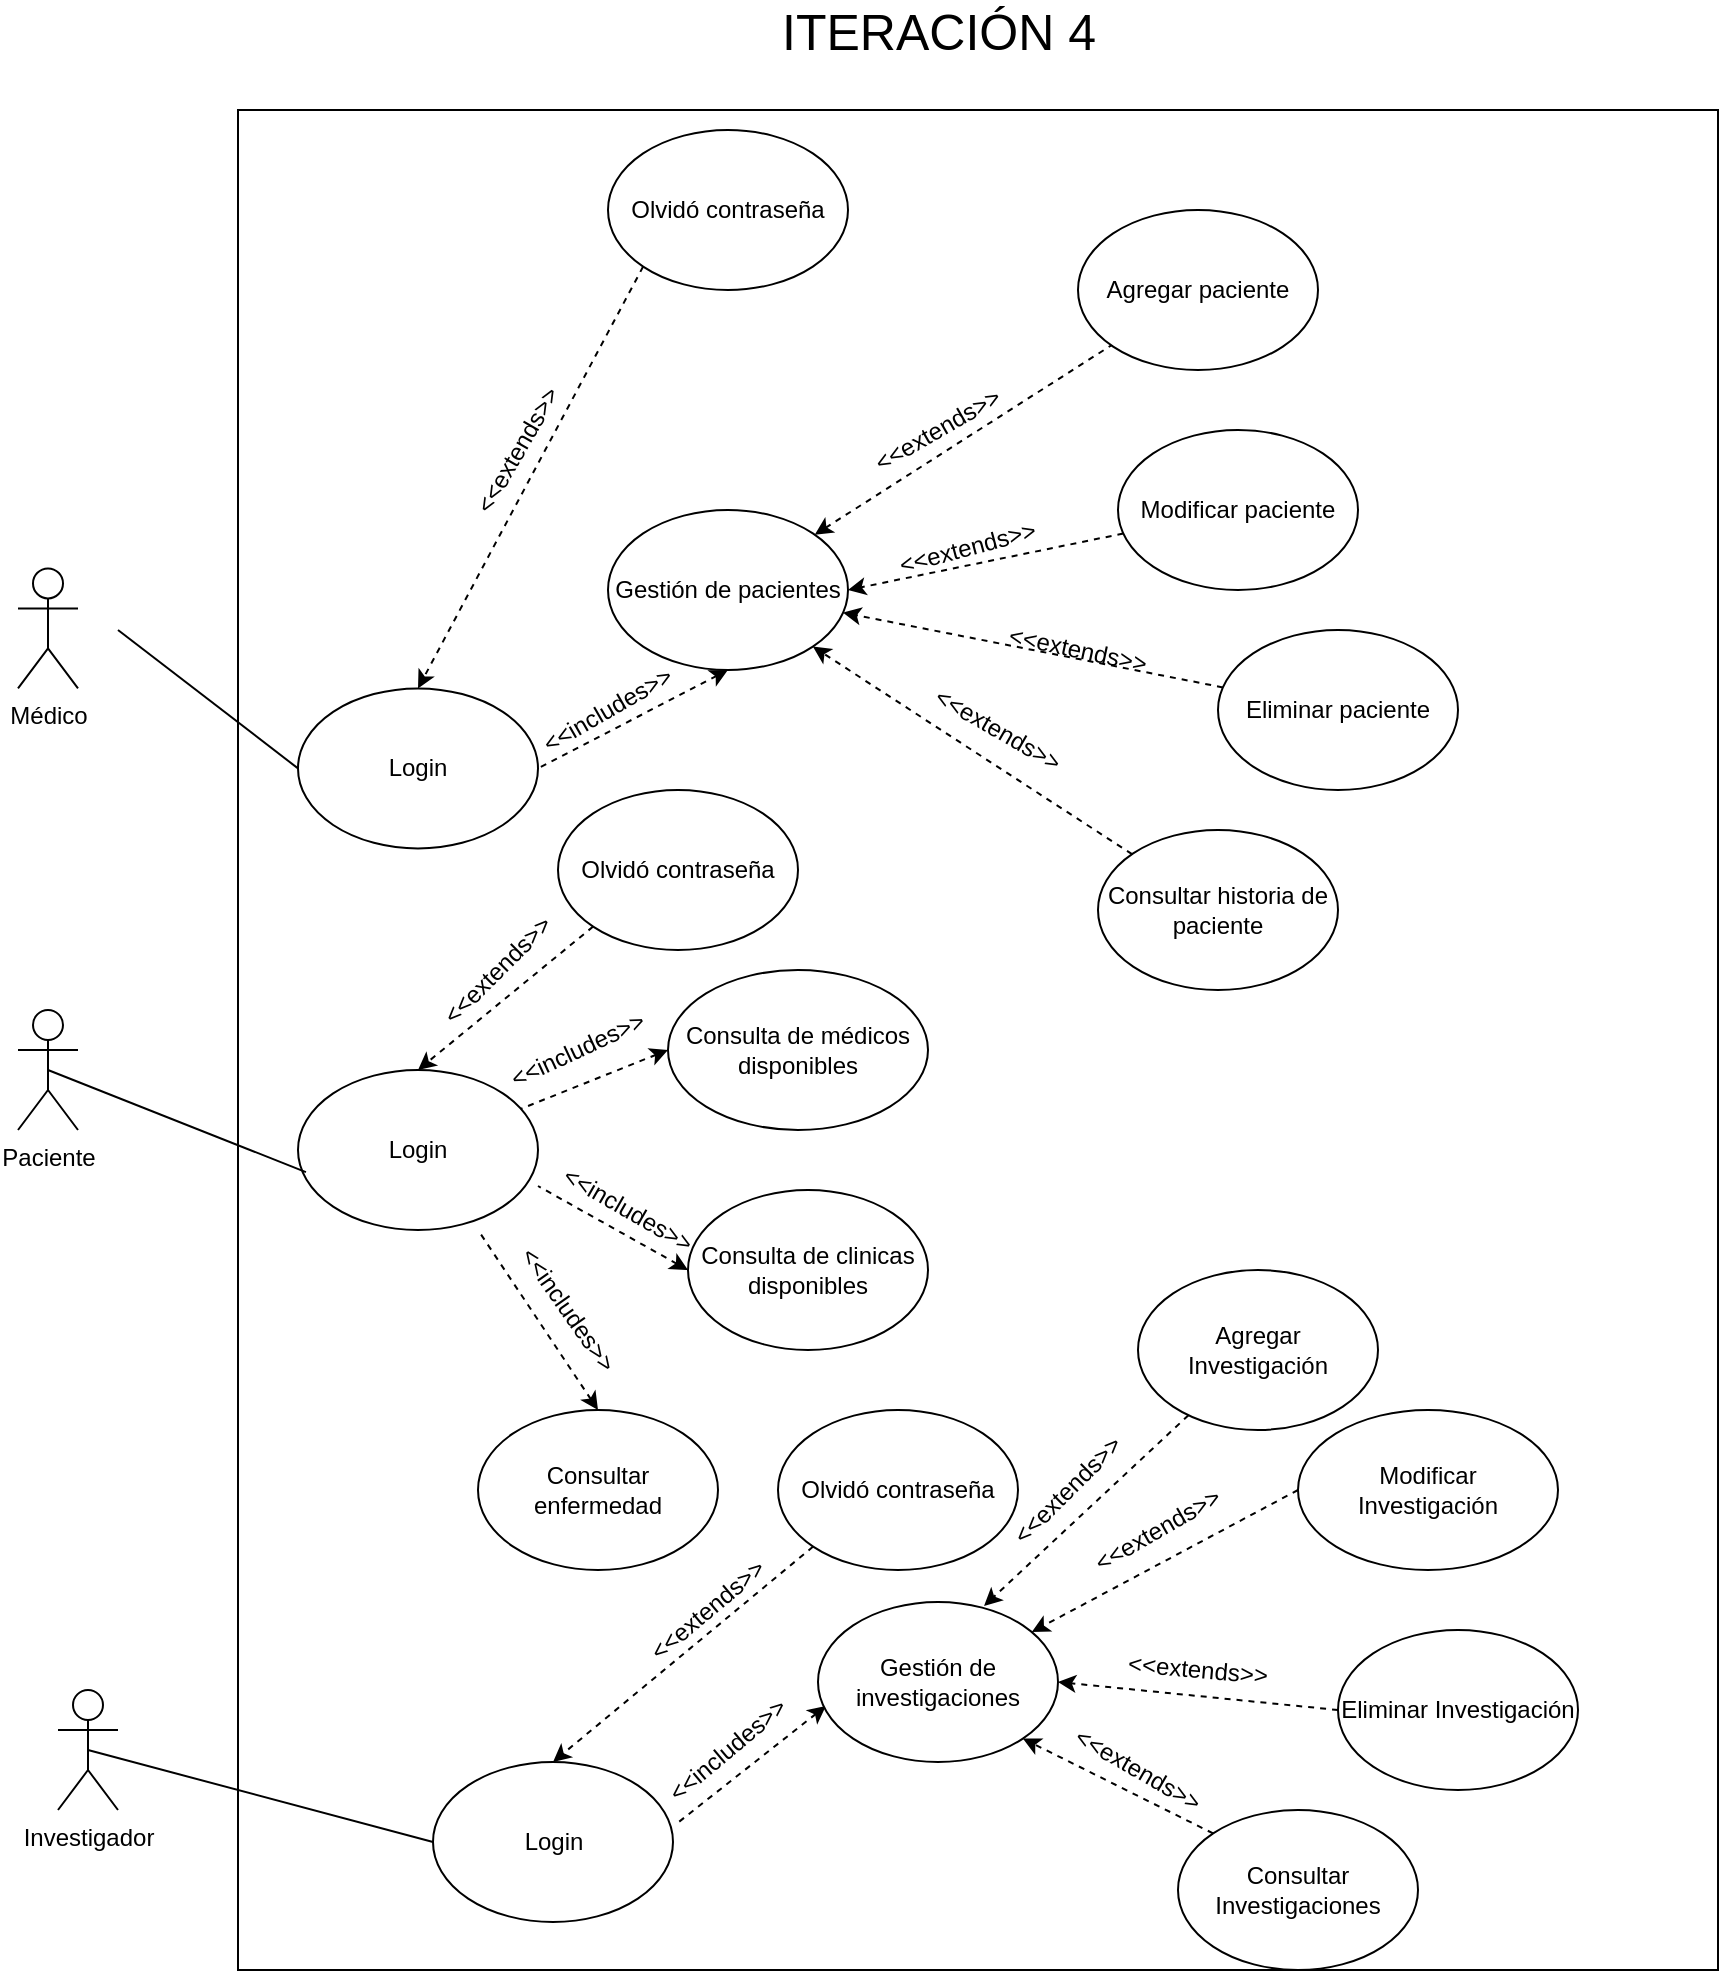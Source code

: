 <mxfile version="13.2.4" type="device"><diagram id="-ACVflKgiabSN8yhp3G4" name="CU"><mxGraphModel dx="1182" dy="1892" grid="1" gridSize="10" guides="1" tooltips="1" connect="1" arrows="1" fold="1" page="1" pageScale="1" pageWidth="850" pageHeight="1100" math="0" shadow="0"><root><mxCell id="0"/><mxCell id="1" parent="0"/><mxCell id="7fuzd0Y9Ltbrbu4VAPbf-1" value="" style="whiteSpace=wrap;html=1;" parent="1" vertex="1"><mxGeometry x="260" y="-940" width="740" height="930" as="geometry"/></mxCell><mxCell id="7fuzd0Y9Ltbrbu4VAPbf-2" value="&lt;font style=&quot;font-size: 25px&quot;&gt;ITERACIÓN 4&lt;/font&gt;" style="text;html=1;align=center;verticalAlign=middle;resizable=0;points=[];autosize=1;" parent="1" vertex="1"><mxGeometry x="525" y="-990" width="170" height="20" as="geometry"/></mxCell><mxCell id="7fuzd0Y9Ltbrbu4VAPbf-11" value="Paciente" style="shape=umlActor;verticalLabelPosition=bottom;labelBackgroundColor=#ffffff;verticalAlign=top;html=1;outlineConnect=0;" parent="1" vertex="1"><mxGeometry x="150" y="-490" width="30" height="60" as="geometry"/></mxCell><mxCell id="iauwkTiDGuxP9Xn64ftJ-8" style="rounded=0;orthogonalLoop=1;jettySize=auto;html=1;endArrow=none;endFill=0;startArrow=classic;startFill=1;dashed=1;" parent="1" source="7fuzd0Y9Ltbrbu4VAPbf-28" target="7fuzd0Y9Ltbrbu4VAPbf-29" edge="1"><mxGeometry relative="1" as="geometry"/></mxCell><mxCell id="iauwkTiDGuxP9Xn64ftJ-16" style="edgeStyle=none;rounded=0;orthogonalLoop=1;jettySize=auto;html=1;exitX=0;exitY=0.5;exitDx=0;exitDy=0;startArrow=none;startFill=0;endArrow=none;endFill=0;" parent="1" source="Mkmgk7FTtIjIYZITiM05-25" edge="1"><mxGeometry relative="1" as="geometry"><mxPoint x="200" y="-680" as="targetPoint"/></mxGeometry></mxCell><mxCell id="7fuzd0Y9Ltbrbu4VAPbf-28" value="Gestión de pacientes" style="ellipse;whiteSpace=wrap;html=1;" parent="1" vertex="1"><mxGeometry x="445" y="-740" width="120" height="80" as="geometry"/></mxCell><mxCell id="7fuzd0Y9Ltbrbu4VAPbf-29" value="Agregar paciente" style="ellipse;whiteSpace=wrap;html=1;" parent="1" vertex="1"><mxGeometry x="680" y="-890" width="120" height="80" as="geometry"/></mxCell><mxCell id="iauwkTiDGuxP9Xn64ftJ-10" style="edgeStyle=none;rounded=0;orthogonalLoop=1;jettySize=auto;html=1;dashed=1;startArrow=none;startFill=0;endArrow=classic;endFill=1;" parent="1" source="7fuzd0Y9Ltbrbu4VAPbf-31" edge="1" target="7fuzd0Y9Ltbrbu4VAPbf-28"><mxGeometry relative="1" as="geometry"><mxPoint x="440" y="-727" as="targetPoint"/></mxGeometry></mxCell><mxCell id="7fuzd0Y9Ltbrbu4VAPbf-31" value="Eliminar paciente" style="ellipse;whiteSpace=wrap;html=1;" parent="1" vertex="1"><mxGeometry x="750" y="-680" width="120" height="80" as="geometry"/></mxCell><mxCell id="iauwkTiDGuxP9Xn64ftJ-11" style="edgeStyle=none;rounded=0;orthogonalLoop=1;jettySize=auto;html=1;entryX=1;entryY=1;entryDx=0;entryDy=0;dashed=1;startArrow=none;startFill=0;endArrow=classic;endFill=1;" parent="1" source="7fuzd0Y9Ltbrbu4VAPbf-32" target="7fuzd0Y9Ltbrbu4VAPbf-28" edge="1"><mxGeometry relative="1" as="geometry"/></mxCell><mxCell id="7fuzd0Y9Ltbrbu4VAPbf-32" value="Consultar historia de paciente" style="ellipse;whiteSpace=wrap;html=1;" parent="1" vertex="1"><mxGeometry x="690" y="-580" width="120" height="80" as="geometry"/></mxCell><mxCell id="7fuzd0Y9Ltbrbu4VAPbf-40" value="Consulta de clinicas disponibles" style="ellipse;whiteSpace=wrap;html=1;" parent="1" vertex="1"><mxGeometry x="485" y="-400" width="120" height="80" as="geometry"/></mxCell><mxCell id="7fuzd0Y9Ltbrbu4VAPbf-42" value="Consultar enfermedad" style="ellipse;whiteSpace=wrap;html=1;" parent="1" vertex="1"><mxGeometry x="380" y="-290.0" width="120" height="80" as="geometry"/></mxCell><mxCell id="iauwkTiDGuxP9Xn64ftJ-9" style="edgeStyle=none;rounded=0;orthogonalLoop=1;jettySize=auto;html=1;entryX=1;entryY=0.5;entryDx=0;entryDy=0;dashed=1;startArrow=none;startFill=0;endArrow=classic;endFill=1;" parent="1" source="7fuzd0Y9Ltbrbu4VAPbf-52" target="7fuzd0Y9Ltbrbu4VAPbf-28" edge="1"><mxGeometry relative="1" as="geometry"/></mxCell><mxCell id="7fuzd0Y9Ltbrbu4VAPbf-52" value="Modificar paciente" style="ellipse;whiteSpace=wrap;html=1;" parent="1" vertex="1"><mxGeometry x="700" y="-780" width="120" height="80" as="geometry"/></mxCell><mxCell id="iauwkTiDGuxP9Xn64ftJ-1" value="Médico" style="shape=umlActor;verticalLabelPosition=bottom;labelBackgroundColor=#ffffff;verticalAlign=top;html=1;outlineConnect=0;" parent="1" vertex="1"><mxGeometry x="150" y="-710.8" width="30" height="60" as="geometry"/></mxCell><mxCell id="iauwkTiDGuxP9Xn64ftJ-17" value="&amp;lt;&amp;lt;extends&amp;gt;&amp;gt;" style="text;html=1;strokeColor=none;fillColor=none;align=center;verticalAlign=middle;whiteSpace=wrap;rounded=0;rotation=-30;" parent="1" vertex="1"><mxGeometry x="590" y="-790" width="40" height="20" as="geometry"/></mxCell><mxCell id="iauwkTiDGuxP9Xn64ftJ-18" value="&amp;lt;&amp;lt;extends&amp;gt;&amp;gt;" style="text;html=1;strokeColor=none;fillColor=none;align=center;verticalAlign=middle;whiteSpace=wrap;rounded=0;rotation=-15;" parent="1" vertex="1"><mxGeometry x="605" y="-730.8" width="40" height="20" as="geometry"/></mxCell><mxCell id="iauwkTiDGuxP9Xn64ftJ-19" value="&amp;lt;&amp;lt;extends&amp;gt;&amp;gt;" style="text;html=1;strokeColor=none;fillColor=none;align=center;verticalAlign=middle;whiteSpace=wrap;rounded=0;rotation=12;" parent="1" vertex="1"><mxGeometry x="660" y="-680" width="40" height="20" as="geometry"/></mxCell><mxCell id="iauwkTiDGuxP9Xn64ftJ-20" value="&amp;lt;&amp;lt;extends&amp;gt;&amp;gt;" style="text;html=1;strokeColor=none;fillColor=none;align=center;verticalAlign=middle;whiteSpace=wrap;rounded=0;rotation=30;" parent="1" vertex="1"><mxGeometry x="620" y="-640" width="40" height="20" as="geometry"/></mxCell><mxCell id="KcA6Z2ZYKx2WANhfiePy-1" value="Consulta de médicos disponibles" style="ellipse;whiteSpace=wrap;html=1;" parent="1" vertex="1"><mxGeometry x="475" y="-510" width="130" height="80" as="geometry"/></mxCell><mxCell id="Mkmgk7FTtIjIYZITiM05-9" value="Login" style="ellipse;whiteSpace=wrap;html=1;" vertex="1" parent="1"><mxGeometry x="290" y="-460" width="120" height="80" as="geometry"/></mxCell><mxCell id="Mkmgk7FTtIjIYZITiM05-13" style="edgeStyle=none;rounded=0;orthogonalLoop=1;jettySize=auto;html=1;exitX=0.033;exitY=0.638;exitDx=0;exitDy=0;startArrow=none;startFill=0;endArrow=none;endFill=0;entryX=0.5;entryY=0.5;entryDx=0;entryDy=0;entryPerimeter=0;exitPerimeter=0;" edge="1" parent="1" source="Mkmgk7FTtIjIYZITiM05-9" target="7fuzd0Y9Ltbrbu4VAPbf-11"><mxGeometry relative="1" as="geometry"><mxPoint x="210" y="-670" as="targetPoint"/><mxPoint x="340" y="-740.8" as="sourcePoint"/></mxGeometry></mxCell><mxCell id="Mkmgk7FTtIjIYZITiM05-16" style="edgeStyle=none;rounded=0;orthogonalLoop=1;jettySize=auto;html=1;dashed=1;startArrow=classic;startFill=1;endArrow=none;endFill=0;exitX=0;exitY=0.5;exitDx=0;exitDy=0;" edge="1" parent="1" source="KcA6Z2ZYKx2WANhfiePy-1" target="Mkmgk7FTtIjIYZITiM05-9"><mxGeometry relative="1" as="geometry"><mxPoint x="594.788" y="-572.387" as="sourcePoint"/><mxPoint x="442.426" y="-712.516" as="targetPoint"/></mxGeometry></mxCell><mxCell id="Mkmgk7FTtIjIYZITiM05-19" style="edgeStyle=none;rounded=0;orthogonalLoop=1;jettySize=auto;html=1;dashed=1;startArrow=classic;startFill=1;endArrow=none;endFill=0;exitX=0;exitY=0.5;exitDx=0;exitDy=0;entryX=1;entryY=0.725;entryDx=0;entryDy=0;entryPerimeter=0;" edge="1" parent="1" source="7fuzd0Y9Ltbrbu4VAPbf-40" target="Mkmgk7FTtIjIYZITiM05-9"><mxGeometry relative="1" as="geometry"><mxPoint x="485" y="-460" as="sourcePoint"/><mxPoint x="411.45" y="-430.58" as="targetPoint"/></mxGeometry></mxCell><mxCell id="Mkmgk7FTtIjIYZITiM05-20" style="edgeStyle=none;rounded=0;orthogonalLoop=1;jettySize=auto;html=1;dashed=1;startArrow=classic;startFill=1;endArrow=none;endFill=0;exitX=0.5;exitY=0;exitDx=0;exitDy=0;entryX=0.75;entryY=1;entryDx=0;entryDy=0;entryPerimeter=0;" edge="1" parent="1" source="7fuzd0Y9Ltbrbu4VAPbf-42" target="Mkmgk7FTtIjIYZITiM05-9"><mxGeometry relative="1" as="geometry"><mxPoint x="495" y="-450" as="sourcePoint"/><mxPoint x="421.45" y="-420.58" as="targetPoint"/></mxGeometry></mxCell><mxCell id="Mkmgk7FTtIjIYZITiM05-22" value="&amp;lt;&amp;lt;includes&amp;gt;&amp;gt;" style="text;html=1;strokeColor=none;fillColor=none;align=center;verticalAlign=middle;whiteSpace=wrap;rounded=0;rotation=-25;" vertex="1" parent="1"><mxGeometry x="410" y="-480" width="40" height="20" as="geometry"/></mxCell><mxCell id="Mkmgk7FTtIjIYZITiM05-23" value="&amp;lt;&amp;lt;includes&amp;gt;&amp;gt;" style="text;html=1;strokeColor=none;fillColor=none;align=center;verticalAlign=middle;whiteSpace=wrap;rounded=0;rotation=30;" vertex="1" parent="1"><mxGeometry x="435" y="-400" width="40" height="20" as="geometry"/></mxCell><mxCell id="Mkmgk7FTtIjIYZITiM05-24" value="&amp;lt;&amp;lt;includes&amp;gt;&amp;gt;" style="text;html=1;strokeColor=none;fillColor=none;align=center;verticalAlign=middle;whiteSpace=wrap;rounded=0;rotation=55;" vertex="1" parent="1"><mxGeometry x="405" y="-350" width="40" height="20" as="geometry"/></mxCell><mxCell id="Mkmgk7FTtIjIYZITiM05-25" value="Login" style="ellipse;whiteSpace=wrap;html=1;" vertex="1" parent="1"><mxGeometry x="290" y="-650.8" width="120" height="80" as="geometry"/></mxCell><mxCell id="Mkmgk7FTtIjIYZITiM05-26" style="edgeStyle=none;rounded=0;orthogonalLoop=1;jettySize=auto;html=1;entryX=1;entryY=0.5;entryDx=0;entryDy=0;dashed=1;startArrow=classic;startFill=1;endArrow=none;endFill=0;exitX=0.5;exitY=1;exitDx=0;exitDy=0;" edge="1" parent="1" source="7fuzd0Y9Ltbrbu4VAPbf-28" target="Mkmgk7FTtIjIYZITiM05-25"><mxGeometry relative="1" as="geometry"><mxPoint x="594.788" y="-572.387" as="sourcePoint"/><mxPoint x="442.426" y="-712.516" as="targetPoint"/></mxGeometry></mxCell><mxCell id="Mkmgk7FTtIjIYZITiM05-27" value="&lt;span&gt;&amp;lt;&amp;lt;includes&amp;gt;&amp;gt;&lt;/span&gt;" style="text;html=1;strokeColor=none;fillColor=none;align=center;verticalAlign=middle;whiteSpace=wrap;rounded=0;rotation=-30;" vertex="1" parent="1"><mxGeometry x="425" y="-650" width="40" height="20" as="geometry"/></mxCell><mxCell id="Mkmgk7FTtIjIYZITiM05-31" value="Investigador" style="shape=umlActor;verticalLabelPosition=bottom;labelBackgroundColor=#ffffff;verticalAlign=top;html=1;outlineConnect=0;" vertex="1" parent="1"><mxGeometry x="170" y="-150" width="30" height="60" as="geometry"/></mxCell><mxCell id="Mkmgk7FTtIjIYZITiM05-32" style="edgeStyle=none;rounded=0;orthogonalLoop=1;jettySize=auto;html=1;exitX=0;exitY=0.5;exitDx=0;exitDy=0;startArrow=none;startFill=0;endArrow=none;endFill=0;entryX=0.5;entryY=0.5;entryDx=0;entryDy=0;entryPerimeter=0;" edge="1" parent="1" source="Mkmgk7FTtIjIYZITiM05-33" target="Mkmgk7FTtIjIYZITiM05-31"><mxGeometry relative="1" as="geometry"><mxPoint x="252.5" y="-134" as="targetPoint"/></mxGeometry></mxCell><mxCell id="Mkmgk7FTtIjIYZITiM05-33" value="Login" style="ellipse;whiteSpace=wrap;html=1;" vertex="1" parent="1"><mxGeometry x="357.5" y="-114" width="120" height="80" as="geometry"/></mxCell><mxCell id="Mkmgk7FTtIjIYZITiM05-34" style="edgeStyle=none;rounded=0;orthogonalLoop=1;jettySize=auto;html=1;entryX=1.013;entryY=0.388;entryDx=0;entryDy=0;dashed=1;startArrow=classic;startFill=1;endArrow=none;endFill=0;exitX=0.033;exitY=0.65;exitDx=0;exitDy=0;exitPerimeter=0;entryPerimeter=0;" edge="1" parent="1" target="Mkmgk7FTtIjIYZITiM05-33" source="Mkmgk7FTtIjIYZITiM05-46"><mxGeometry relative="1" as="geometry"><mxPoint x="401" y="-170" as="sourcePoint"/><mxPoint x="494.926" y="-166.516" as="targetPoint"/></mxGeometry></mxCell><mxCell id="Mkmgk7FTtIjIYZITiM05-35" value="&lt;span&gt;&amp;lt;&amp;lt;includes&amp;gt;&amp;gt;&lt;/span&gt;" style="text;html=1;strokeColor=none;fillColor=none;align=center;verticalAlign=middle;whiteSpace=wrap;rounded=0;rotation=-40;" vertex="1" parent="1"><mxGeometry x="485" y="-130" width="40" height="20" as="geometry"/></mxCell><mxCell id="Mkmgk7FTtIjIYZITiM05-37" value="Olvidó contraseña" style="ellipse;whiteSpace=wrap;html=1;" vertex="1" parent="1"><mxGeometry x="420" y="-600" width="120" height="80" as="geometry"/></mxCell><mxCell id="Mkmgk7FTtIjIYZITiM05-39" style="edgeStyle=none;rounded=0;orthogonalLoop=1;jettySize=auto;html=1;dashed=1;startArrow=none;startFill=0;endArrow=classic;endFill=1;exitX=0;exitY=1;exitDx=0;exitDy=0;entryX=0.5;entryY=0;entryDx=0;entryDy=0;" edge="1" parent="1" source="Mkmgk7FTtIjIYZITiM05-37" target="Mkmgk7FTtIjIYZITiM05-9"><mxGeometry relative="1" as="geometry"><mxPoint x="485" y="-460" as="sourcePoint"/><mxPoint x="411.45" y="-430.58" as="targetPoint"/></mxGeometry></mxCell><mxCell id="Mkmgk7FTtIjIYZITiM05-41" value="Olvidó contraseña" style="ellipse;whiteSpace=wrap;html=1;" vertex="1" parent="1"><mxGeometry x="445" y="-930" width="120" height="80" as="geometry"/></mxCell><mxCell id="Mkmgk7FTtIjIYZITiM05-42" style="edgeStyle=none;rounded=0;orthogonalLoop=1;jettySize=auto;html=1;dashed=1;startArrow=none;startFill=0;endArrow=classic;endFill=1;exitX=0;exitY=1;exitDx=0;exitDy=0;entryX=0.5;entryY=0;entryDx=0;entryDy=0;" edge="1" parent="1" source="Mkmgk7FTtIjIYZITiM05-41" target="Mkmgk7FTtIjIYZITiM05-25"><mxGeometry relative="1" as="geometry"><mxPoint x="470" y="-770" as="sourcePoint"/><mxPoint x="335" y="-770" as="targetPoint"/></mxGeometry></mxCell><mxCell id="Mkmgk7FTtIjIYZITiM05-46" value="Gestión de investigaciones" style="ellipse;whiteSpace=wrap;html=1;" vertex="1" parent="1"><mxGeometry x="550" y="-194" width="120" height="80" as="geometry"/></mxCell><mxCell id="Mkmgk7FTtIjIYZITiM05-47" value="Consultar Investigaciones" style="ellipse;whiteSpace=wrap;html=1;" vertex="1" parent="1"><mxGeometry x="730" y="-90.0" width="120" height="80" as="geometry"/></mxCell><mxCell id="Mkmgk7FTtIjIYZITiM05-48" value="Modificar&lt;br&gt;Investigación" style="ellipse;whiteSpace=wrap;html=1;" vertex="1" parent="1"><mxGeometry x="790" y="-290" width="130" height="80" as="geometry"/></mxCell><mxCell id="Mkmgk7FTtIjIYZITiM05-49" value="Agregar&lt;br&gt;Investigación" style="ellipse;whiteSpace=wrap;html=1;" vertex="1" parent="1"><mxGeometry x="710" y="-360" width="120" height="80" as="geometry"/></mxCell><mxCell id="Mkmgk7FTtIjIYZITiM05-50" value="Eliminar Investigación" style="ellipse;whiteSpace=wrap;html=1;" vertex="1" parent="1"><mxGeometry x="810" y="-180" width="120" height="80" as="geometry"/></mxCell><mxCell id="Mkmgk7FTtIjIYZITiM05-51" value="Olvidó contraseña" style="ellipse;whiteSpace=wrap;html=1;" vertex="1" parent="1"><mxGeometry x="530" y="-290" width="120" height="80" as="geometry"/></mxCell><mxCell id="Mkmgk7FTtIjIYZITiM05-52" style="edgeStyle=none;rounded=0;orthogonalLoop=1;jettySize=auto;html=1;dashed=1;startArrow=none;startFill=0;endArrow=classic;endFill=1;exitX=0;exitY=1;exitDx=0;exitDy=0;entryX=0.5;entryY=0;entryDx=0;entryDy=0;" edge="1" parent="1" source="Mkmgk7FTtIjIYZITiM05-51" target="Mkmgk7FTtIjIYZITiM05-33"><mxGeometry relative="1" as="geometry"><mxPoint x="595" y="-150" as="sourcePoint"/><mxPoint x="460" y="-150" as="targetPoint"/></mxGeometry></mxCell><mxCell id="Mkmgk7FTtIjIYZITiM05-53" value="&amp;lt;&amp;lt;extends&amp;gt;&amp;gt;" style="text;html=1;strokeColor=none;fillColor=none;align=center;verticalAlign=middle;whiteSpace=wrap;rounded=0;rotation=-40;" vertex="1" parent="1"><mxGeometry x="475" y="-200" width="40" height="20" as="geometry"/></mxCell><mxCell id="Mkmgk7FTtIjIYZITiM05-54" style="edgeStyle=none;rounded=0;orthogonalLoop=1;jettySize=auto;html=1;dashed=1;startArrow=none;startFill=0;endArrow=classic;endFill=1;exitX=0;exitY=0;exitDx=0;exitDy=0;entryX=1;entryY=1;entryDx=0;entryDy=0;" edge="1" parent="1" source="Mkmgk7FTtIjIYZITiM05-47" target="Mkmgk7FTtIjIYZITiM05-46"><mxGeometry relative="1" as="geometry"><mxPoint x="755" y="-109" as="sourcePoint"/><mxPoint x="695" y="-199" as="targetPoint"/></mxGeometry></mxCell><mxCell id="Mkmgk7FTtIjIYZITiM05-55" style="edgeStyle=none;rounded=0;orthogonalLoop=1;jettySize=auto;html=1;dashed=1;startArrow=none;startFill=0;endArrow=classic;endFill=1;exitX=0;exitY=0.5;exitDx=0;exitDy=0;entryX=1;entryY=0.5;entryDx=0;entryDy=0;" edge="1" parent="1" source="Mkmgk7FTtIjIYZITiM05-50" target="Mkmgk7FTtIjIYZITiM05-46"><mxGeometry relative="1" as="geometry"><mxPoint x="460" y="-270" as="sourcePoint"/><mxPoint x="400" y="-360" as="targetPoint"/></mxGeometry></mxCell><mxCell id="Mkmgk7FTtIjIYZITiM05-56" style="edgeStyle=none;rounded=0;orthogonalLoop=1;jettySize=auto;html=1;dashed=1;startArrow=none;startFill=0;endArrow=classic;endFill=1;exitX=0;exitY=0.5;exitDx=0;exitDy=0;" edge="1" parent="1" source="Mkmgk7FTtIjIYZITiM05-48" target="Mkmgk7FTtIjIYZITiM05-46"><mxGeometry relative="1" as="geometry"><mxPoint x="470" y="-260" as="sourcePoint"/><mxPoint x="410" y="-350" as="targetPoint"/></mxGeometry></mxCell><mxCell id="Mkmgk7FTtIjIYZITiM05-57" style="edgeStyle=none;rounded=0;orthogonalLoop=1;jettySize=auto;html=1;dashed=1;startArrow=none;startFill=0;endArrow=classic;endFill=1;entryX=0.692;entryY=0.025;entryDx=0;entryDy=0;entryPerimeter=0;" edge="1" parent="1" source="Mkmgk7FTtIjIYZITiM05-49" target="Mkmgk7FTtIjIYZITiM05-46"><mxGeometry relative="1" as="geometry"><mxPoint x="480" y="-250" as="sourcePoint"/><mxPoint x="420" y="-340" as="targetPoint"/></mxGeometry></mxCell><mxCell id="Mkmgk7FTtIjIYZITiM05-58" value="&amp;lt;&amp;lt;extends&amp;gt;&amp;gt;" style="text;html=1;strokeColor=none;fillColor=none;align=center;verticalAlign=middle;whiteSpace=wrap;rounded=0;rotation=-45;" vertex="1" parent="1"><mxGeometry x="655" y="-260" width="40" height="20" as="geometry"/></mxCell><mxCell id="Mkmgk7FTtIjIYZITiM05-59" value="&amp;lt;&amp;lt;extends&amp;gt;&amp;gt;" style="text;html=1;strokeColor=none;fillColor=none;align=center;verticalAlign=middle;whiteSpace=wrap;rounded=0;rotation=-30;" vertex="1" parent="1"><mxGeometry x="700" y="-240" width="40" height="20" as="geometry"/></mxCell><mxCell id="Mkmgk7FTtIjIYZITiM05-60" value="&amp;lt;&amp;lt;extends&amp;gt;&amp;gt;" style="text;html=1;strokeColor=none;fillColor=none;align=center;verticalAlign=middle;whiteSpace=wrap;rounded=0;rotation=5;" vertex="1" parent="1"><mxGeometry x="720" y="-170" width="40" height="20" as="geometry"/></mxCell><mxCell id="Mkmgk7FTtIjIYZITiM05-61" value="&amp;lt;&amp;lt;extends&amp;gt;&amp;gt;" style="text;html=1;strokeColor=none;fillColor=none;align=center;verticalAlign=middle;whiteSpace=wrap;rounded=0;rotation=30;" vertex="1" parent="1"><mxGeometry x="690" y="-120" width="40" height="20" as="geometry"/></mxCell><mxCell id="Mkmgk7FTtIjIYZITiM05-65" value="&amp;lt;&amp;lt;extends&amp;gt;&amp;gt;" style="text;html=1;strokeColor=none;fillColor=none;align=center;verticalAlign=middle;whiteSpace=wrap;rounded=0;rotation=-45;" vertex="1" parent="1"><mxGeometry x="370" y="-520" width="40" height="20" as="geometry"/></mxCell><mxCell id="Mkmgk7FTtIjIYZITiM05-66" value="&amp;lt;&amp;lt;extends&amp;gt;&amp;gt;" style="text;html=1;strokeColor=none;fillColor=none;align=center;verticalAlign=middle;whiteSpace=wrap;rounded=0;rotation=-60;" vertex="1" parent="1"><mxGeometry x="380" y="-780" width="40" height="20" as="geometry"/></mxCell></root></mxGraphModel></diagram></mxfile>